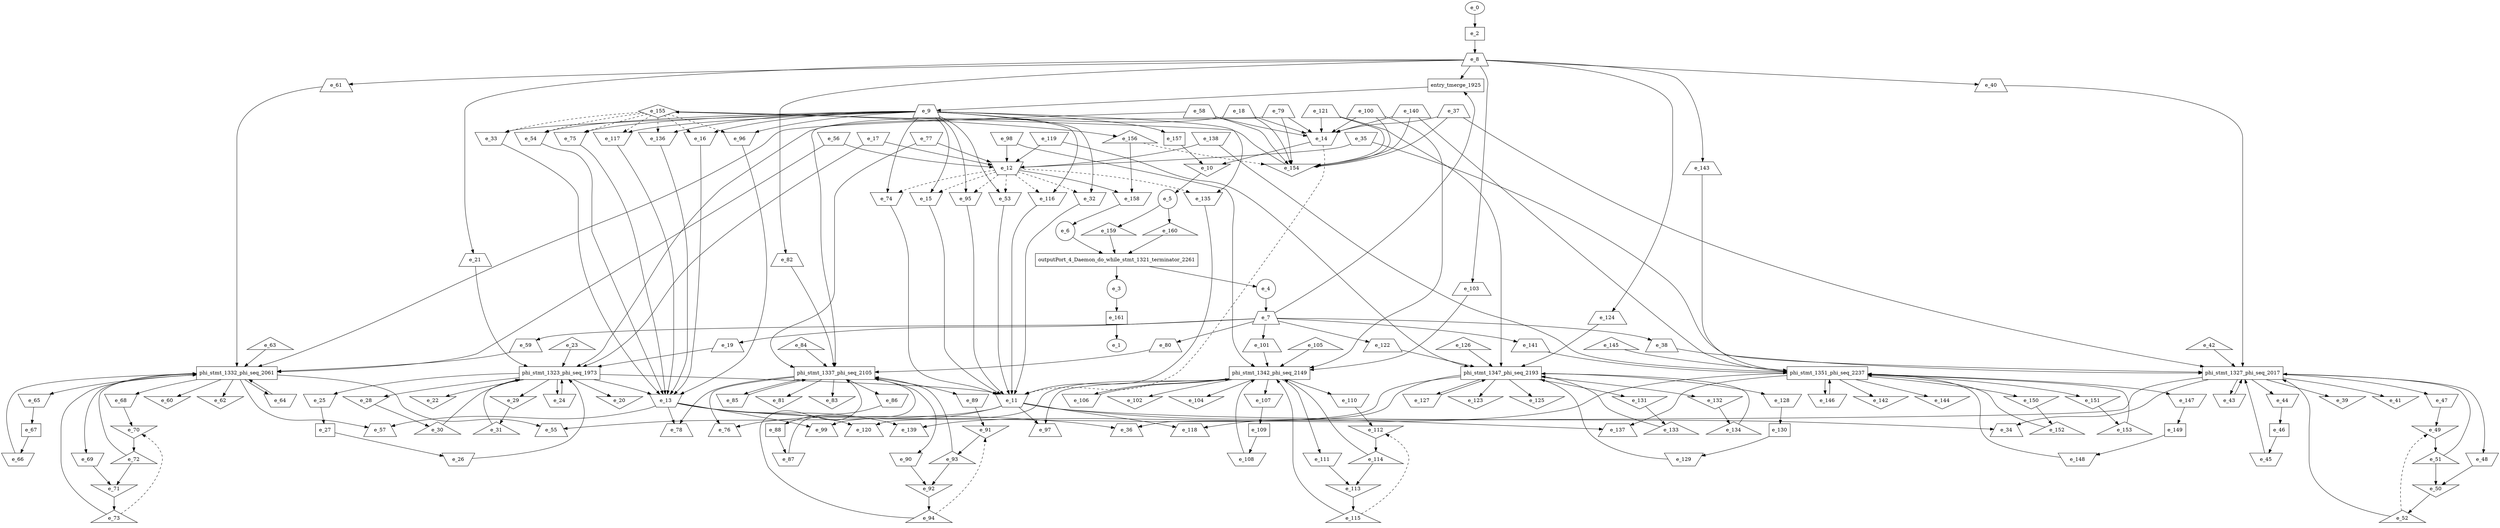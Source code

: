 digraph control_path {
  e_0: entry_node : n ;
  e_1: exit_node : s ;
  e_2 [shape = dot];
  e_3 [shape = circle];
  e_4 [shape = circle];
  e_5 [shape = circle];
  e_6 [shape = circle];
  e_7 [shape = trapezium];
  e_8 [shape = trapezium];
  e_9 [shape = trapezium];
  e_10 [shape = invtriangle];
  e_11 [shape = invtrapezium];
  e_12 [shape = invtrapezium];
  e_13 [shape = invtrapezium];
  e_14 [shape = invtrapezium];
  e_15 [shape = invtrapezium];
  e_16 [shape = invtrapezium];
  e_17 [shape = invtrapezium];
  e_18 [shape = trapezium];
  e_19 [shape = trapezium];
  e_20 [shape = invtriangle];
  e_21 [shape = trapezium];
  e_22 [shape = invtriangle];
  e_23 [shape = triangle];
  e_24 [shape = invtrapezium];
  e_25 [shape = invtrapezium];
  e_26 [shape = invtrapezium];
  e_27 [shape = dot];
  e_28 [shape = invtriangle];
  e_29 [shape = invtriangle];
  e_30 [shape = triangle];
  e_31 [shape = triangle];
  e_32 [shape = invtrapezium];
  e_33 [shape = invtrapezium];
  e_34 [shape = trapezium];
  e_35 [shape = invtrapezium];
  e_36 [shape = trapezium];
  e_37 [shape = trapezium];
  e_38 [shape = trapezium];
  e_39 [shape = invtriangle];
  e_40 [shape = trapezium];
  e_41 [shape = invtriangle];
  e_42 [shape = triangle];
  e_43 [shape = invtrapezium];
  e_44 [shape = invtrapezium];
  e_45 [shape = invtrapezium];
  e_46 [shape = dot];
  e_47 [shape = invtrapezium];
  e_48 [shape = invtrapezium];
  e_49 [shape = invtriangle];
  e_50 [shape = invtriangle];
  e_51 [shape = triangle];
  e_52 [shape = triangle];
  e_53 [shape = invtrapezium];
  e_54 [shape = invtrapezium];
  e_55 [shape = trapezium];
  e_56 [shape = invtrapezium];
  e_57 [shape = trapezium];
  e_58 [shape = trapezium];
  e_59 [shape = trapezium];
  e_60 [shape = invtriangle];
  e_61 [shape = trapezium];
  e_62 [shape = invtriangle];
  e_63 [shape = triangle];
  e_64 [shape = invtrapezium];
  e_65 [shape = invtrapezium];
  e_66 [shape = invtrapezium];
  e_67 [shape = dot];
  e_68 [shape = invtrapezium];
  e_69 [shape = invtrapezium];
  e_70 [shape = invtriangle];
  e_71 [shape = invtriangle];
  e_72 [shape = triangle];
  e_73 [shape = triangle];
  e_74 [shape = invtrapezium];
  e_75 [shape = invtrapezium];
  e_76 [shape = trapezium];
  e_77 [shape = invtrapezium];
  e_78 [shape = trapezium];
  e_79 [shape = trapezium];
  e_80 [shape = trapezium];
  e_81 [shape = invtriangle];
  e_82 [shape = trapezium];
  e_83 [shape = invtriangle];
  e_84 [shape = triangle];
  e_85 [shape = invtrapezium];
  e_86 [shape = invtrapezium];
  e_87 [shape = invtrapezium];
  e_88 [shape = dot];
  e_89 [shape = invtrapezium];
  e_90 [shape = invtrapezium];
  e_91 [shape = invtriangle];
  e_92 [shape = invtriangle];
  e_93 [shape = triangle];
  e_94 [shape = triangle];
  e_95 [shape = invtrapezium];
  e_96 [shape = invtrapezium];
  e_97 [shape = trapezium];
  e_98 [shape = invtrapezium];
  e_99 [shape = trapezium];
  e_100 [shape = trapezium];
  e_101 [shape = trapezium];
  e_102 [shape = invtriangle];
  e_103 [shape = trapezium];
  e_104 [shape = invtriangle];
  e_105 [shape = triangle];
  e_106 [shape = invtrapezium];
  e_107 [shape = invtrapezium];
  e_108 [shape = invtrapezium];
  e_109 [shape = dot];
  e_110 [shape = invtrapezium];
  e_111 [shape = invtrapezium];
  e_112 [shape = invtriangle];
  e_113 [shape = invtriangle];
  e_114 [shape = triangle];
  e_115 [shape = triangle];
  e_116 [shape = invtrapezium];
  e_117 [shape = invtrapezium];
  e_118 [shape = trapezium];
  e_119 [shape = invtrapezium];
  e_120 [shape = trapezium];
  e_121 [shape = trapezium];
  e_122 [shape = trapezium];
  e_123 [shape = invtriangle];
  e_124 [shape = trapezium];
  e_125 [shape = invtriangle];
  e_126 [shape = triangle];
  e_127 [shape = invtrapezium];
  e_128 [shape = invtrapezium];
  e_129 [shape = invtrapezium];
  e_130 [shape = dot];
  e_131 [shape = invtriangle];
  e_132 [shape = invtriangle];
  e_133 [shape = triangle];
  e_134 [shape = triangle];
  e_135 [shape = invtrapezium];
  e_136 [shape = invtrapezium];
  e_137 [shape = trapezium];
  e_138 [shape = invtrapezium];
  e_139 [shape = trapezium];
  e_140 [shape = trapezium];
  e_141 [shape = trapezium];
  e_142 [shape = invtriangle];
  e_143 [shape = trapezium];
  e_144 [shape = invtriangle];
  e_145 [shape = triangle];
  e_146 [shape = invtrapezium];
  e_147 [shape = invtrapezium];
  e_148 [shape = invtrapezium];
  e_149 [shape = dot];
  e_150 [shape = invtriangle];
  e_151 [shape = invtriangle];
  e_152 [shape = triangle];
  e_153 [shape = triangle];
  e_154 [shape = invtriangle];
  e_155 [shape = diamond];
  e_156 [shape = triangle];
  e_157 [shape = dot];
  e_158 [shape = invtrapezium];
  e_159 [shape = triangle];
  e_160 [shape = triangle];
  e_161 [shape = dot];
  e_161 -> e_1;
  e_0 -> e_2;
  e_10 -> e_5;
  e_158 -> e_6;
  e_4 -> e_7;
  e_2 -> e_8;
  e_157 -> e_10;
  e_14 -> e_10;
  e_15 -> e_11;
  e_32 -> e_11;
  e_53 -> e_11;
  e_74 -> e_11;
  e_95 -> e_11;
  e_116 -> e_11;
  e_135 -> e_11;
  e_14 -> e_11[style = dashed];
  e_17 -> e_12;
  e_35 -> e_12;
  e_56 -> e_12;
  e_77 -> e_12;
  e_98 -> e_12;
  e_119 -> e_12;
  e_138 -> e_12;
  e_16 -> e_13;
  e_33 -> e_13;
  e_54 -> e_13;
  e_75 -> e_13;
  e_96 -> e_13;
  e_117 -> e_13;
  e_136 -> e_13;
  e_18 -> e_14;
  e_37 -> e_14;
  e_58 -> e_14;
  e_79 -> e_14;
  e_100 -> e_14;
  e_121 -> e_14;
  e_140 -> e_14;
  e_9 -> e_15;
  e_12 -> e_15[style = dashed];
  e_9 -> e_16;
  e_155 -> e_16[style = dashed];
  e_7 -> e_19;
  e_8 -> e_21;
  e_27 -> e_26;
  e_25 -> e_27;
  e_28 -> e_30;
  e_29 -> e_31;
  e_9 -> e_32;
  e_12 -> e_32[style = dashed];
  e_9 -> e_33;
  e_155 -> e_33[style = dashed];
  e_11 -> e_34;
  e_13 -> e_36;
  e_7 -> e_38;
  e_8 -> e_40;
  e_46 -> e_45;
  e_44 -> e_46;
  e_47 -> e_49;
  e_52 -> e_49[style = dashed];
  e_48 -> e_50;
  e_51 -> e_50;
  e_49 -> e_51;
  e_50 -> e_52;
  e_9 -> e_53;
  e_12 -> e_53[style = dashed];
  e_9 -> e_54;
  e_155 -> e_54[style = dashed];
  e_11 -> e_55;
  e_13 -> e_57;
  e_7 -> e_59;
  e_8 -> e_61;
  e_67 -> e_66;
  e_65 -> e_67;
  e_68 -> e_70;
  e_73 -> e_70[style = dashed];
  e_69 -> e_71;
  e_72 -> e_71;
  e_70 -> e_72;
  e_71 -> e_73;
  e_9 -> e_74;
  e_12 -> e_74[style = dashed];
  e_9 -> e_75;
  e_155 -> e_75[style = dashed];
  e_11 -> e_76;
  e_13 -> e_78;
  e_7 -> e_80;
  e_8 -> e_82;
  e_88 -> e_87;
  e_86 -> e_88;
  e_89 -> e_91;
  e_94 -> e_91[style = dashed];
  e_90 -> e_92;
  e_93 -> e_92;
  e_91 -> e_93;
  e_92 -> e_94;
  e_9 -> e_95;
  e_12 -> e_95[style = dashed];
  e_9 -> e_96;
  e_155 -> e_96[style = dashed];
  e_11 -> e_97;
  e_13 -> e_99;
  e_7 -> e_101;
  e_8 -> e_103;
  e_109 -> e_108;
  e_107 -> e_109;
  e_110 -> e_112;
  e_115 -> e_112[style = dashed];
  e_111 -> e_113;
  e_114 -> e_113;
  e_112 -> e_114;
  e_113 -> e_115;
  e_9 -> e_116;
  e_12 -> e_116[style = dashed];
  e_9 -> e_117;
  e_155 -> e_117[style = dashed];
  e_11 -> e_118;
  e_13 -> e_120;
  e_7 -> e_122;
  e_8 -> e_124;
  e_130 -> e_129;
  e_128 -> e_130;
  e_131 -> e_133;
  e_132 -> e_134;
  e_9 -> e_135;
  e_12 -> e_135[style = dashed];
  e_9 -> e_136;
  e_155 -> e_136[style = dashed];
  e_11 -> e_137;
  e_13 -> e_139;
  e_7 -> e_141;
  e_8 -> e_143;
  e_149 -> e_148;
  e_147 -> e_149;
  e_150 -> e_152;
  e_151 -> e_153;
  e_18 -> e_154;
  e_37 -> e_154;
  e_58 -> e_154;
  e_79 -> e_154;
  e_100 -> e_154;
  e_121 -> e_154;
  e_140 -> e_154;
  e_156 -> e_154[style = dashed];
  e_154 -> e_155;
  e_155 -> e_156;
  e_9 -> e_157;
  e_156 -> e_158;
  e_12 -> e_158;
  e_5 -> e_159;
  e_5 -> e_160;
  e_3 -> e_161;
  outputPort_4_Daemon_do_while_stmt_1321_terminator_2261 [shape=rectangle];
e_6 -> outputPort_4_Daemon_do_while_stmt_1321_terminator_2261;
e_160 -> outputPort_4_Daemon_do_while_stmt_1321_terminator_2261;
e_159 -> outputPort_4_Daemon_do_while_stmt_1321_terminator_2261;
outputPort_4_Daemon_do_while_stmt_1321_terminator_2261 -> e_4;
outputPort_4_Daemon_do_while_stmt_1321_terminator_2261 -> e_3;
  phi_stmt_1323_phi_seq_1973 [shape=rectangle];
e_21 -> phi_stmt_1323_phi_seq_1973;
phi_stmt_1323_phi_seq_1973 -> e_24;
phi_stmt_1323_phi_seq_1973 -> e_25;
phi_stmt_1323_phi_seq_1973 -> e_22;
e_24 -> phi_stmt_1323_phi_seq_1973;
e_26 -> phi_stmt_1323_phi_seq_1973;
e_19 -> phi_stmt_1323_phi_seq_1973;
phi_stmt_1323_phi_seq_1973 -> e_28;
phi_stmt_1323_phi_seq_1973 -> e_29;
phi_stmt_1323_phi_seq_1973 -> e_20;
e_30 -> phi_stmt_1323_phi_seq_1973;
e_31 -> phi_stmt_1323_phi_seq_1973;
e_17 -> phi_stmt_1323_phi_seq_1973;
e_18 -> phi_stmt_1323_phi_seq_1973;
phi_stmt_1323_phi_seq_1973 -> e_11;
phi_stmt_1323_phi_seq_1973 -> e_13;
e_23 -> phi_stmt_1323_phi_seq_1973;
  phi_stmt_1327_phi_seq_2017 [shape=rectangle];
e_40 -> phi_stmt_1327_phi_seq_2017;
phi_stmt_1327_phi_seq_2017 -> e_43;
phi_stmt_1327_phi_seq_2017 -> e_44;
phi_stmt_1327_phi_seq_2017 -> e_41;
e_43 -> phi_stmt_1327_phi_seq_2017;
e_45 -> phi_stmt_1327_phi_seq_2017;
e_38 -> phi_stmt_1327_phi_seq_2017;
phi_stmt_1327_phi_seq_2017 -> e_47;
phi_stmt_1327_phi_seq_2017 -> e_48;
phi_stmt_1327_phi_seq_2017 -> e_39;
e_51 -> phi_stmt_1327_phi_seq_2017;
e_52 -> phi_stmt_1327_phi_seq_2017;
e_35 -> phi_stmt_1327_phi_seq_2017;
e_37 -> phi_stmt_1327_phi_seq_2017;
phi_stmt_1327_phi_seq_2017 -> e_34;
phi_stmt_1327_phi_seq_2017 -> e_36;
e_42 -> phi_stmt_1327_phi_seq_2017;
  phi_stmt_1332_phi_seq_2061 [shape=rectangle];
e_61 -> phi_stmt_1332_phi_seq_2061;
phi_stmt_1332_phi_seq_2061 -> e_64;
phi_stmt_1332_phi_seq_2061 -> e_65;
phi_stmt_1332_phi_seq_2061 -> e_62;
e_64 -> phi_stmt_1332_phi_seq_2061;
e_66 -> phi_stmt_1332_phi_seq_2061;
e_59 -> phi_stmt_1332_phi_seq_2061;
phi_stmt_1332_phi_seq_2061 -> e_68;
phi_stmt_1332_phi_seq_2061 -> e_69;
phi_stmt_1332_phi_seq_2061 -> e_60;
e_72 -> phi_stmt_1332_phi_seq_2061;
e_73 -> phi_stmt_1332_phi_seq_2061;
e_56 -> phi_stmt_1332_phi_seq_2061;
e_58 -> phi_stmt_1332_phi_seq_2061;
phi_stmt_1332_phi_seq_2061 -> e_55;
phi_stmt_1332_phi_seq_2061 -> e_57;
e_63 -> phi_stmt_1332_phi_seq_2061;
  phi_stmt_1337_phi_seq_2105 [shape=rectangle];
e_82 -> phi_stmt_1337_phi_seq_2105;
phi_stmt_1337_phi_seq_2105 -> e_85;
phi_stmt_1337_phi_seq_2105 -> e_86;
phi_stmt_1337_phi_seq_2105 -> e_83;
e_85 -> phi_stmt_1337_phi_seq_2105;
e_87 -> phi_stmt_1337_phi_seq_2105;
e_80 -> phi_stmt_1337_phi_seq_2105;
phi_stmt_1337_phi_seq_2105 -> e_89;
phi_stmt_1337_phi_seq_2105 -> e_90;
phi_stmt_1337_phi_seq_2105 -> e_81;
e_93 -> phi_stmt_1337_phi_seq_2105;
e_94 -> phi_stmt_1337_phi_seq_2105;
e_77 -> phi_stmt_1337_phi_seq_2105;
e_79 -> phi_stmt_1337_phi_seq_2105;
phi_stmt_1337_phi_seq_2105 -> e_76;
phi_stmt_1337_phi_seq_2105 -> e_78;
e_84 -> phi_stmt_1337_phi_seq_2105;
  phi_stmt_1342_phi_seq_2149 [shape=rectangle];
e_103 -> phi_stmt_1342_phi_seq_2149;
phi_stmt_1342_phi_seq_2149 -> e_106;
phi_stmt_1342_phi_seq_2149 -> e_107;
phi_stmt_1342_phi_seq_2149 -> e_104;
e_106 -> phi_stmt_1342_phi_seq_2149;
e_108 -> phi_stmt_1342_phi_seq_2149;
e_101 -> phi_stmt_1342_phi_seq_2149;
phi_stmt_1342_phi_seq_2149 -> e_110;
phi_stmt_1342_phi_seq_2149 -> e_111;
phi_stmt_1342_phi_seq_2149 -> e_102;
e_114 -> phi_stmt_1342_phi_seq_2149;
e_115 -> phi_stmt_1342_phi_seq_2149;
e_98 -> phi_stmt_1342_phi_seq_2149;
e_100 -> phi_stmt_1342_phi_seq_2149;
phi_stmt_1342_phi_seq_2149 -> e_97;
phi_stmt_1342_phi_seq_2149 -> e_99;
e_105 -> phi_stmt_1342_phi_seq_2149;
  phi_stmt_1347_phi_seq_2193 [shape=rectangle];
e_124 -> phi_stmt_1347_phi_seq_2193;
phi_stmt_1347_phi_seq_2193 -> e_127;
phi_stmt_1347_phi_seq_2193 -> e_128;
phi_stmt_1347_phi_seq_2193 -> e_125;
e_127 -> phi_stmt_1347_phi_seq_2193;
e_129 -> phi_stmt_1347_phi_seq_2193;
e_122 -> phi_stmt_1347_phi_seq_2193;
phi_stmt_1347_phi_seq_2193 -> e_131;
phi_stmt_1347_phi_seq_2193 -> e_132;
phi_stmt_1347_phi_seq_2193 -> e_123;
e_133 -> phi_stmt_1347_phi_seq_2193;
e_134 -> phi_stmt_1347_phi_seq_2193;
e_119 -> phi_stmt_1347_phi_seq_2193;
e_121 -> phi_stmt_1347_phi_seq_2193;
phi_stmt_1347_phi_seq_2193 -> e_118;
phi_stmt_1347_phi_seq_2193 -> e_120;
e_126 -> phi_stmt_1347_phi_seq_2193;
  phi_stmt_1351_phi_seq_2237 [shape=rectangle];
e_143 -> phi_stmt_1351_phi_seq_2237;
phi_stmt_1351_phi_seq_2237 -> e_146;
phi_stmt_1351_phi_seq_2237 -> e_147;
phi_stmt_1351_phi_seq_2237 -> e_144;
e_146 -> phi_stmt_1351_phi_seq_2237;
e_148 -> phi_stmt_1351_phi_seq_2237;
e_141 -> phi_stmt_1351_phi_seq_2237;
phi_stmt_1351_phi_seq_2237 -> e_150;
phi_stmt_1351_phi_seq_2237 -> e_151;
phi_stmt_1351_phi_seq_2237 -> e_142;
e_152 -> phi_stmt_1351_phi_seq_2237;
e_153 -> phi_stmt_1351_phi_seq_2237;
e_138 -> phi_stmt_1351_phi_seq_2237;
e_140 -> phi_stmt_1351_phi_seq_2237;
phi_stmt_1351_phi_seq_2237 -> e_137;
phi_stmt_1351_phi_seq_2237 -> e_139;
e_145 -> phi_stmt_1351_phi_seq_2237;
entry_tmerge_1925 [shape = rectangle]; 
e_7 -> entry_tmerge_1925;
e_8 -> entry_tmerge_1925;
entry_tmerge_1925 -> e_9;
}
